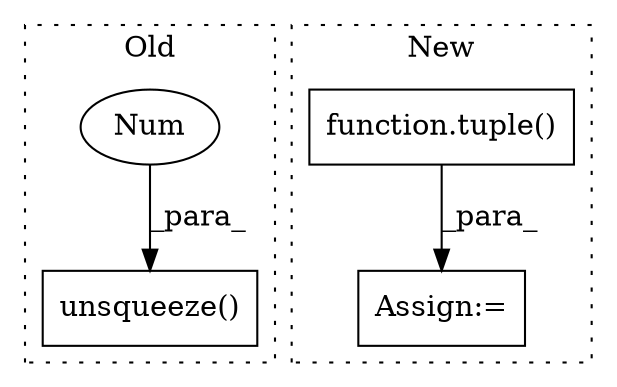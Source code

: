 digraph G {
subgraph cluster0 {
1 [label="unsqueeze()" a="75" s="3154,3167" l="12,1" shape="box"];
3 [label="Num" a="76" s="3166" l="1" shape="ellipse"];
label = "Old";
style="dotted";
}
subgraph cluster1 {
2 [label="function.tuple()" a="75" s="3182,3209" l="6,1" shape="box"];
4 [label="Assign:=" a="68" s="3151" l="3" shape="box"];
label = "New";
style="dotted";
}
2 -> 4 [label="_para_"];
3 -> 1 [label="_para_"];
}